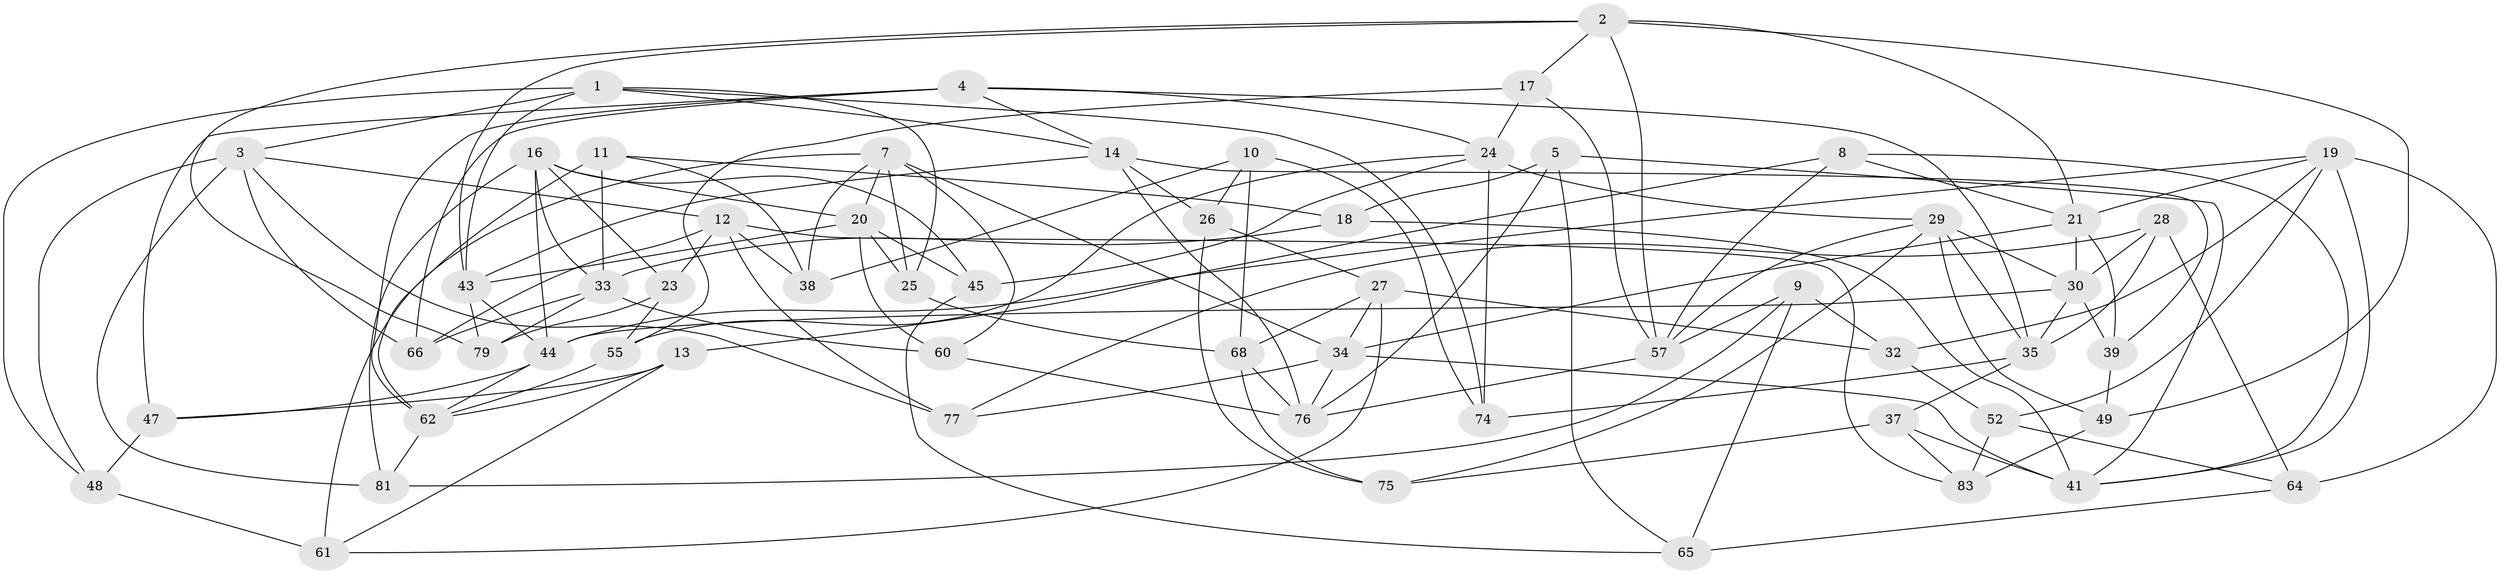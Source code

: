 // Generated by graph-tools (version 1.1) at 2025/24/03/03/25 07:24:29]
// undirected, 58 vertices, 140 edges
graph export_dot {
graph [start="1"]
  node [color=gray90,style=filled];
  1 [super="+58"];
  2 [super="+71"];
  3 [super="+6"];
  4 [super="+31"];
  5;
  7 [super="+15"];
  8;
  9;
  10;
  11;
  12 [super="+63"];
  13;
  14 [super="+78"];
  16 [super="+46"];
  17;
  18;
  19 [super="+22"];
  20 [super="+50"];
  21 [super="+54"];
  23;
  24 [super="+36"];
  25;
  26;
  27 [super="+53"];
  28;
  29 [super="+40"];
  30 [super="+42"];
  32;
  33 [super="+72"];
  34 [super="+51"];
  35 [super="+56"];
  37;
  38;
  39;
  41 [super="+59"];
  43 [super="+82"];
  44 [super="+70"];
  45;
  47;
  48;
  49;
  52;
  55;
  57 [super="+67"];
  60;
  61;
  62 [super="+69"];
  64;
  65;
  66;
  68 [super="+73"];
  74;
  75;
  76 [super="+80"];
  77;
  79;
  81;
  83;
  1 -- 25;
  1 -- 48;
  1 -- 14;
  1 -- 3;
  1 -- 74;
  1 -- 43;
  2 -- 79;
  2 -- 43;
  2 -- 17;
  2 -- 49;
  2 -- 21;
  2 -- 57;
  3 -- 77;
  3 -- 66;
  3 -- 48;
  3 -- 81;
  3 -- 12;
  4 -- 66;
  4 -- 35;
  4 -- 14;
  4 -- 24;
  4 -- 62;
  4 -- 47;
  5 -- 65;
  5 -- 18;
  5 -- 76;
  5 -- 41;
  7 -- 61;
  7 -- 34;
  7 -- 60;
  7 -- 25;
  7 -- 20;
  7 -- 38;
  8 -- 13;
  8 -- 41;
  8 -- 21;
  8 -- 57;
  9 -- 32;
  9 -- 57;
  9 -- 65;
  9 -- 81;
  10 -- 38;
  10 -- 68;
  10 -- 26;
  10 -- 74;
  11 -- 38;
  11 -- 18;
  11 -- 33;
  11 -- 62;
  12 -- 38;
  12 -- 23;
  12 -- 77;
  12 -- 83;
  12 -- 66;
  13 -- 61;
  13 -- 47;
  13 -- 62;
  14 -- 39;
  14 -- 26;
  14 -- 43;
  14 -- 76;
  16 -- 23;
  16 -- 81;
  16 -- 33;
  16 -- 20;
  16 -- 44;
  16 -- 45;
  17 -- 57;
  17 -- 55;
  17 -- 24;
  18 -- 33;
  18 -- 41;
  19 -- 52;
  19 -- 32;
  19 -- 64;
  19 -- 41;
  19 -- 21;
  19 -- 44;
  20 -- 45;
  20 -- 60;
  20 -- 25;
  20 -- 43;
  21 -- 30;
  21 -- 34;
  21 -- 39;
  23 -- 79;
  23 -- 55;
  24 -- 74;
  24 -- 45;
  24 -- 55;
  24 -- 29;
  25 -- 68;
  26 -- 75;
  26 -- 27;
  27 -- 34;
  27 -- 61;
  27 -- 68 [weight=2];
  27 -- 32;
  28 -- 77;
  28 -- 35;
  28 -- 64;
  28 -- 30;
  29 -- 49;
  29 -- 35;
  29 -- 75;
  29 -- 30;
  29 -- 57;
  30 -- 39;
  30 -- 35;
  30 -- 44;
  32 -- 52;
  33 -- 66;
  33 -- 60;
  33 -- 79;
  34 -- 41;
  34 -- 77;
  34 -- 76;
  35 -- 74;
  35 -- 37;
  37 -- 83;
  37 -- 41;
  37 -- 75;
  39 -- 49;
  43 -- 79;
  43 -- 44;
  44 -- 62;
  44 -- 47;
  45 -- 65;
  47 -- 48;
  48 -- 61;
  49 -- 83;
  52 -- 83;
  52 -- 64;
  55 -- 62;
  57 -- 76;
  60 -- 76;
  62 -- 81;
  64 -- 65;
  68 -- 76;
  68 -- 75;
}
